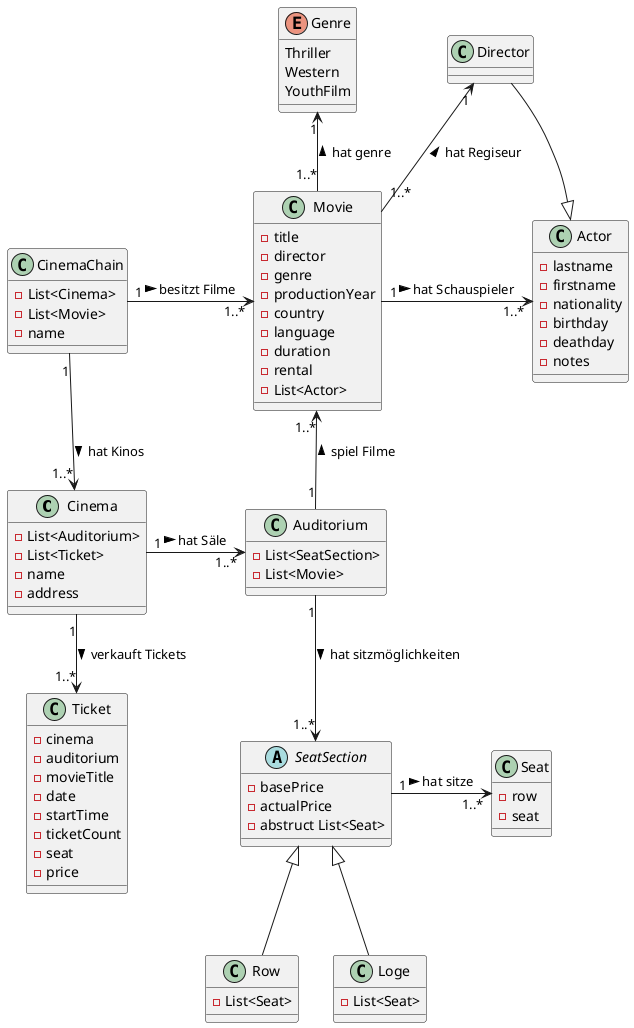 @startuml kinokette
class Cinema {
    - List<Auditorium>
    - List<Ticket>
    - name
    - address
}

class CinemaChain {
    - List<Cinema>
    - List<Movie>
    - name
}


class Auditorium {
    - List<SeatSection>
    - List<Movie>
}

class Seat {
    - row
    - seat
}
abstract SeatSection {
    - basePrice
    - actualPrice
    - abstruct List<Seat>
}
class Row {
    - List<Seat>
}

class Loge {
    - List<Seat>
}

class Movie {
    - title
    - director
    - genre
    - productionYear
    - country
    - language
    - duration
    - rental
    - List<Actor>
}

enum Genre {
    Thriller
    Western
    YouthFilm
}

class Ticket {
    - cinema
    - auditorium
    - movieTitle
    - date
    - startTime
    - ticketCount
    - seat
    - price
}

class Actor {
    - lastname
    - firstname
    - nationality
    - birthday
    - deathday
    - notes
}

class Director {

}

SeatSection <|-- Row
SeatSection <|-- Loge
Director --|> Actor
CinemaChain "1" --> "1..*" Cinema: hat Kinos >
Cinema "1" -r-> "1..*" Auditorium: hat Säle >
SeatSection "1" -r-> "1..*" Seat: hat sitze >
Auditorium "1" --> "1..*" SeatSection: hat sitzmöglichkeiten >
Movie "1..*" <-- "1" Auditorium: spiel Filme <
Movie "1" -r-> "1..*" Actor: hat Schauspieler >
CinemaChain "1" -r-> "1..*" Movie: besitzt Filme >
Cinema "1" --> "1..*" Ticket: verkauft Tickets >
Director "1" <-- "1..*" Movie: hat Regiseur <

Genre "1" <-- "1..*" Movie: hat genre <

@enduml